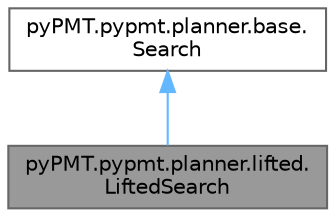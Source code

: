 digraph "pyPMT.pypmt.planner.lifted.LiftedSearch"
{
 // LATEX_PDF_SIZE
  bgcolor="transparent";
  edge [fontname=Helvetica,fontsize=10,labelfontname=Helvetica,labelfontsize=10];
  node [fontname=Helvetica,fontsize=10,shape=box,height=0.2,width=0.4];
  Node1 [id="Node000001",label="pyPMT.pypmt.planner.lifted.\lLiftedSearch",height=0.2,width=0.4,color="gray40", fillcolor="grey60", style="filled", fontcolor="black",tooltip=" "];
  Node2 -> Node1 [id="edge1_Node000001_Node000002",dir="back",color="steelblue1",style="solid",tooltip=" "];
  Node2 [id="Node000002",label="pyPMT.pypmt.planner.base.\lSearch",height=0.2,width=0.4,color="gray40", fillcolor="white", style="filled",URL="$classpyPMT_1_1pypmt_1_1planner_1_1base_1_1Search.html",tooltip=" "];
}
